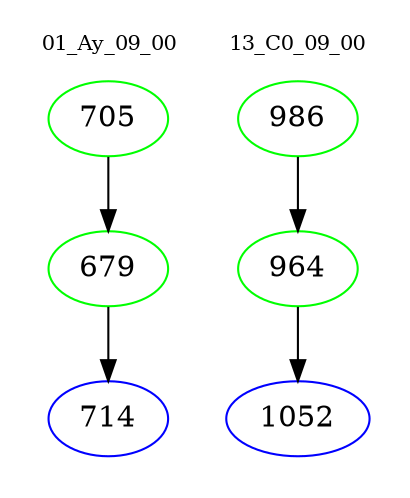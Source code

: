 digraph{
subgraph cluster_0 {
color = white
label = "01_Ay_09_00";
fontsize=10;
T0_705 [label="705", color="green"]
T0_705 -> T0_679 [color="black"]
T0_679 [label="679", color="green"]
T0_679 -> T0_714 [color="black"]
T0_714 [label="714", color="blue"]
}
subgraph cluster_1 {
color = white
label = "13_C0_09_00";
fontsize=10;
T1_986 [label="986", color="green"]
T1_986 -> T1_964 [color="black"]
T1_964 [label="964", color="green"]
T1_964 -> T1_1052 [color="black"]
T1_1052 [label="1052", color="blue"]
}
}
